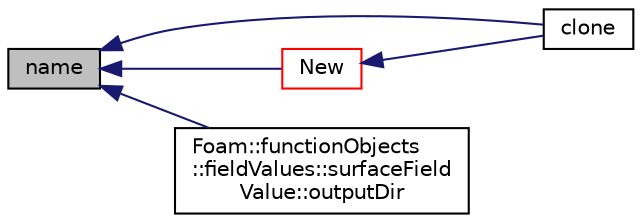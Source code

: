 digraph "name"
{
  bgcolor="transparent";
  edge [fontname="Helvetica",fontsize="10",labelfontname="Helvetica",labelfontsize="10"];
  node [fontname="Helvetica",fontsize="10",shape=record];
  rankdir="LR";
  Node2799 [label="name",height=0.2,width=0.4,color="black", fillcolor="grey75", style="filled", fontcolor="black"];
  Node2799 -> Node2800 [dir="back",color="midnightblue",fontsize="10",style="solid",fontname="Helvetica"];
  Node2800 [label="clone",height=0.2,width=0.4,color="black",URL="$a27217.html#a5e4223829d6a05f8e93d9f6606335fb3",tooltip="Return clone. "];
  Node2799 -> Node2801 [dir="back",color="midnightblue",fontsize="10",style="solid",fontname="Helvetica"];
  Node2801 [label="New",height=0.2,width=0.4,color="red",URL="$a27217.html#ad536b480d59e19dd964044926f3327e8",tooltip="Select from dictionary, based on its \"type\" entry. "];
  Node2801 -> Node2800 [dir="back",color="midnightblue",fontsize="10",style="solid",fontname="Helvetica"];
  Node2799 -> Node4688 [dir="back",color="midnightblue",fontsize="10",style="solid",fontname="Helvetica"];
  Node4688 [label="Foam::functionObjects\l::fieldValues::surfaceField\lValue::outputDir",height=0.2,width=0.4,color="black",URL="$a24185.html#a9e875242cbaa73cde6eb08a1469accbf",tooltip="Return the output directory. "];
}
